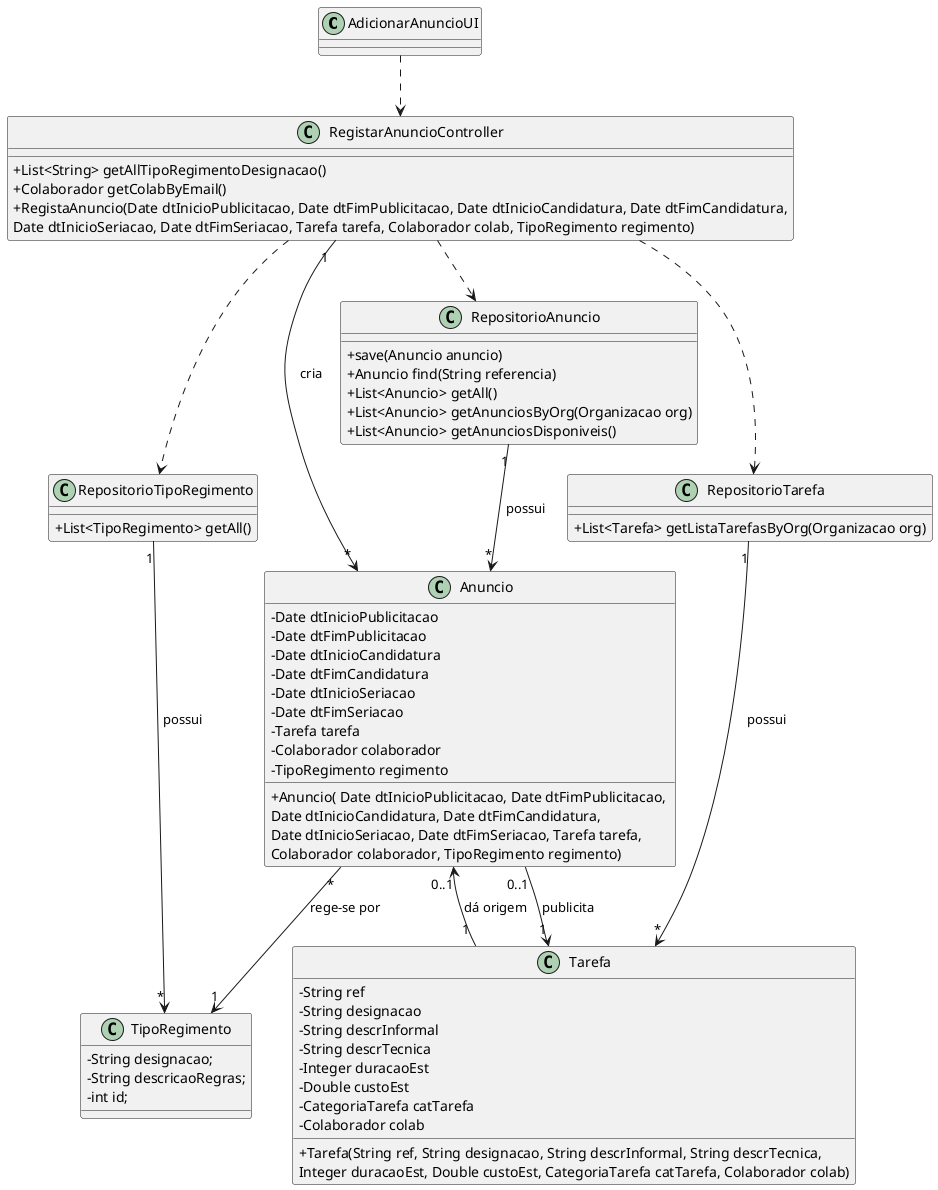 @startuml
skinparam classAttributeIconSize 0

class AdicionarAnuncioUI {

}

class RegistarAnuncioController {
  +List<String> getAllTipoRegimentoDesignacao()
  +Colaborador getColabByEmail()
  +RegistaAnuncio(Date dtInicioPublicitacao, Date dtFimPublicitacao, Date dtInicioCandidatura, Date dtFimCandidatura,
        Date dtInicioSeriacao, Date dtFimSeriacao, Tarefa tarefa, Colaborador colab, TipoRegimento regimento)
}

class RepositorioTarefa {  
  +List<Tarefa> getListaTarefasByOrg(Organizacao org)
}

class Tarefa {
  -String ref
  -String designacao
  -String descrInformal
  -String descrTecnica
  -Integer duracaoEst
  -Double custoEst
  -CategoriaTarefa catTarefa
  -Colaborador colab
  +Tarefa(String ref, String designacao, String descrInformal, String descrTecnica,
            Integer duracaoEst, Double custoEst, CategoriaTarefa catTarefa, Colaborador colab)
  
}

class RepositorioTipoRegimento {
  +List<TipoRegimento> getAll()
}

class TipoRegimento {
  -String designacao;
  -String descricaoRegras;
  -int id;
}

class RepositorioAnuncio {
  +save(Anuncio anuncio)
  +Anuncio find(String referencia)
  +List<Anuncio> getAll()
  +List<Anuncio> getAnunciosByOrg(Organizacao org)
  +List<Anuncio> getAnunciosDisponiveis()

}

class Anuncio {
  -Date dtInicioPublicitacao
  -Date dtFimPublicitacao
  -Date dtInicioCandidatura
  -Date dtFimCandidatura
  -Date dtInicioSeriacao
  -Date dtFimSeriacao
  -Tarefa tarefa
  -Colaborador colaborador
  -TipoRegimento regimento
  +Anuncio( Date dtInicioPublicitacao, Date dtFimPublicitacao, \nDate dtInicioCandidatura, Date dtFimCandidatura,
            Date dtInicioSeriacao, Date dtFimSeriacao, Tarefa tarefa, \nColaborador colaborador, TipoRegimento regimento)
  }


AdicionarAnuncioUI ..> RegistarAnuncioController
RegistarAnuncioController ..> RepositorioTipoRegimento
RegistarAnuncioController ..> RepositorioTarefa
RegistarAnuncioController ..> RepositorioAnuncio
RegistarAnuncioController "1" --> "*" Anuncio : cria
RepositorioTipoRegimento "1" --> "*" TipoRegimento : possui
RepositorioTarefa "1" --> "*" Tarefa: possui
RepositorioAnuncio "1" --> "*" Anuncio : possui
Anuncio "0..1" --> "1" Tarefa: publicita
Anuncio "0..1" <-- "1" Tarefa: dá origem
Anuncio "*" --> "1" TipoRegimento: rege-se por

@enduml